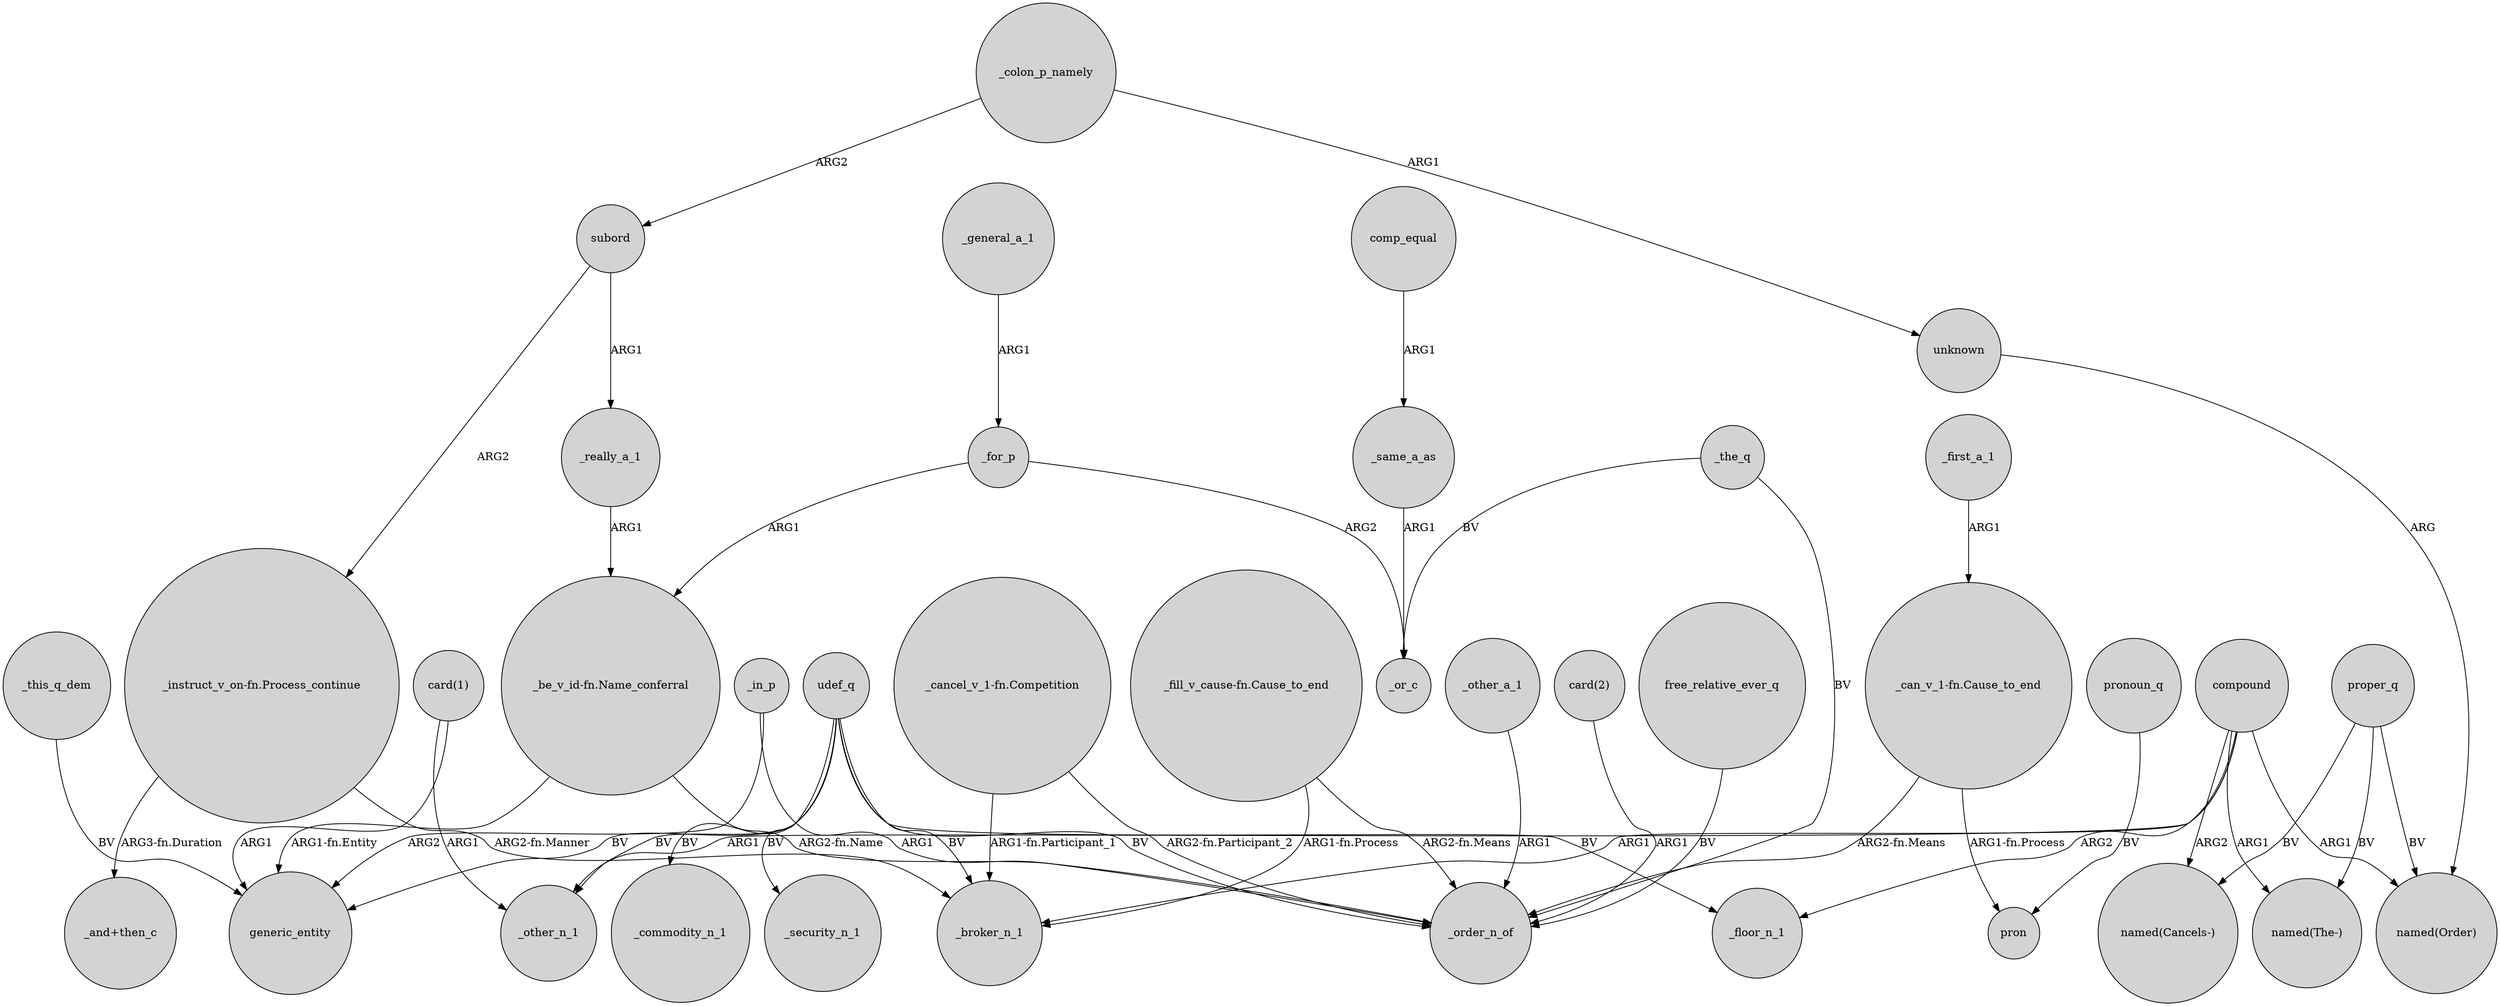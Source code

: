 digraph {
	node [shape=circle style=filled]
	"card(1)" -> generic_entity [label=ARG1]
	_for_p -> "_be_v_id-fn.Name_conferral" [label=ARG1]
	udef_q -> _broker_n_1 [label=BV]
	proper_q -> "named(The-)" [label=BV]
	udef_q -> _commodity_n_1 [label=BV]
	"_can_v_1-fn.Cause_to_end" -> _order_n_of [label="ARG2-fn.Means"]
	compound -> "named(Cancels-)" [label=ARG2]
	_really_a_1 -> "_be_v_id-fn.Name_conferral" [label=ARG1]
	subord -> _really_a_1 [label=ARG1]
	compound -> _floor_n_1 [label=ARG2]
	compound -> _broker_n_1 [label=ARG1]
	"card(1)" -> _other_n_1 [label=ARG1]
	udef_q -> _order_n_of [label=BV]
	udef_q -> _other_n_1 [label=BV]
	"_cancel_v_1-fn.Competition" -> _broker_n_1 [label="ARG1-fn.Participant_1"]
	udef_q -> _security_n_1 [label=BV]
	compound -> "named(The-)" [label=ARG1]
	udef_q -> generic_entity [label=BV]
	subord -> "_instruct_v_on-fn.Process_continue" [label=ARG2]
	_the_q -> _order_n_of [label=BV]
	_general_a_1 -> _for_p [label=ARG1]
	pronoun_q -> pron [label=BV]
	_in_p -> generic_entity [label=ARG2]
	_this_q_dem -> generic_entity [label=BV]
	_colon_p_namely -> subord [label=ARG2]
	_for_p -> _or_c [label=ARG2]
	_in_p -> _order_n_of [label=ARG1]
	"_instruct_v_on-fn.Process_continue" -> _broker_n_1 [label="ARG2-fn.Manner"]
	"_fill_v_cause-fn.Cause_to_end" -> _broker_n_1 [label="ARG1-fn.Process"]
	"_can_v_1-fn.Cause_to_end" -> pron [label="ARG1-fn.Process"]
	unknown -> "named(Order)" [label=ARG]
	"_be_v_id-fn.Name_conferral" -> generic_entity [label="ARG1-fn.Entity"]
	_the_q -> _or_c [label=BV]
	"_be_v_id-fn.Name_conferral" -> _order_n_of [label="ARG2-fn.Name"]
	proper_q -> "named(Cancels-)" [label=BV]
	compound -> "named(Order)" [label=ARG1]
	_colon_p_namely -> unknown [label=ARG1]
	"_fill_v_cause-fn.Cause_to_end" -> _order_n_of [label="ARG2-fn.Means"]
	_other_a_1 -> _order_n_of [label=ARG1]
	"_instruct_v_on-fn.Process_continue" -> "_and+then_c" [label="ARG3-fn.Duration"]
	proper_q -> "named(Order)" [label=BV]
	compound -> _other_n_1 [label=ARG1]
	_first_a_1 -> "_can_v_1-fn.Cause_to_end" [label=ARG1]
	_same_a_as -> _or_c [label=ARG1]
	comp_equal -> _same_a_as [label=ARG1]
	udef_q -> _floor_n_1 [label=BV]
	"card(2)" -> _order_n_of [label=ARG1]
	"_cancel_v_1-fn.Competition" -> _order_n_of [label="ARG2-fn.Participant_2"]
	free_relative_ever_q -> _order_n_of [label=BV]
}
